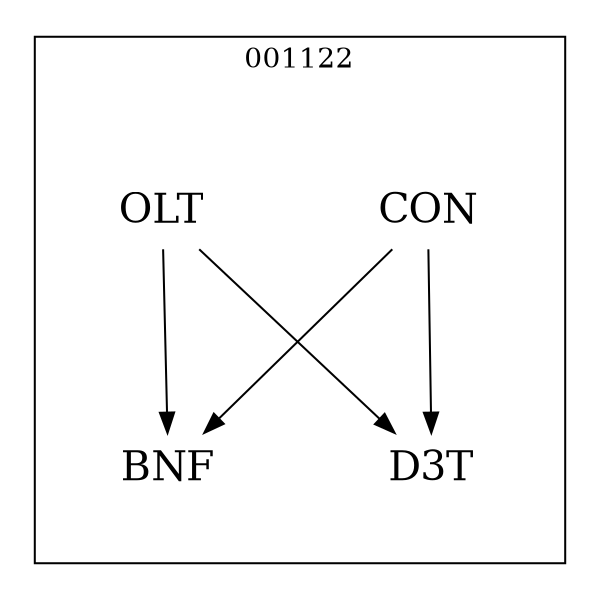 strict digraph DAGS {
	size = "4,4!" ; ratio ="fill"; subgraph cluster_0{
			labeldoc = "t";
			label = "001122";node	[label= CON, shape = plaintext, fontsize=20] CON;node	[label= BNF, shape = plaintext, fontsize=20] BNF;node	[label= D3T, shape = plaintext, fontsize=20] D3T;node	[label= OLT, shape = plaintext, fontsize=20] OLT;
CON->BNF;
CON->D3T;
OLT->BNF;
OLT->D3T;
	}}